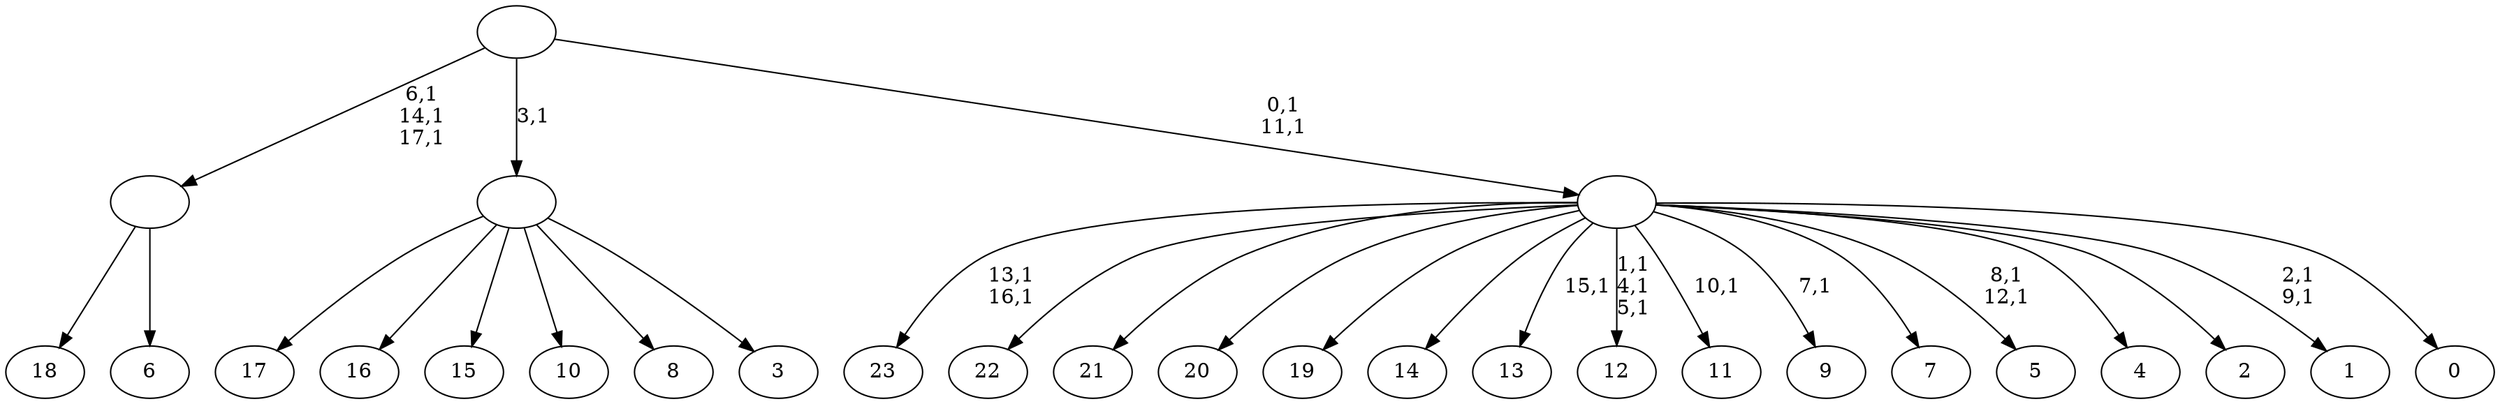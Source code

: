 digraph T {
	42 [label="23"]
	39 [label="22"]
	38 [label="21"]
	37 [label="20"]
	36 [label="19"]
	35 [label="18"]
	34 [label="17"]
	33 [label="16"]
	32 [label="15"]
	31 [label="14"]
	30 [label="13"]
	28 [label="12"]
	24 [label="11"]
	22 [label="10"]
	21 [label="9"]
	19 [label="8"]
	18 [label="7"]
	17 [label="6"]
	16 [label=""]
	13 [label="5"]
	10 [label="4"]
	9 [label="3"]
	8 [label=""]
	7 [label="2"]
	6 [label="1"]
	3 [label="0"]
	2 [label=""]
	0 [label=""]
	16 -> 35 [label=""]
	16 -> 17 [label=""]
	8 -> 34 [label=""]
	8 -> 33 [label=""]
	8 -> 32 [label=""]
	8 -> 22 [label=""]
	8 -> 19 [label=""]
	8 -> 9 [label=""]
	2 -> 6 [label="2,1\n9,1"]
	2 -> 13 [label="8,1\n12,1"]
	2 -> 21 [label="7,1"]
	2 -> 24 [label="10,1"]
	2 -> 28 [label="1,1\n4,1\n5,1"]
	2 -> 30 [label="15,1"]
	2 -> 42 [label="13,1\n16,1"]
	2 -> 39 [label=""]
	2 -> 38 [label=""]
	2 -> 37 [label=""]
	2 -> 36 [label=""]
	2 -> 31 [label=""]
	2 -> 18 [label=""]
	2 -> 10 [label=""]
	2 -> 7 [label=""]
	2 -> 3 [label=""]
	0 -> 2 [label="0,1\n11,1"]
	0 -> 16 [label="6,1\n14,1\n17,1"]
	0 -> 8 [label="3,1"]
}
